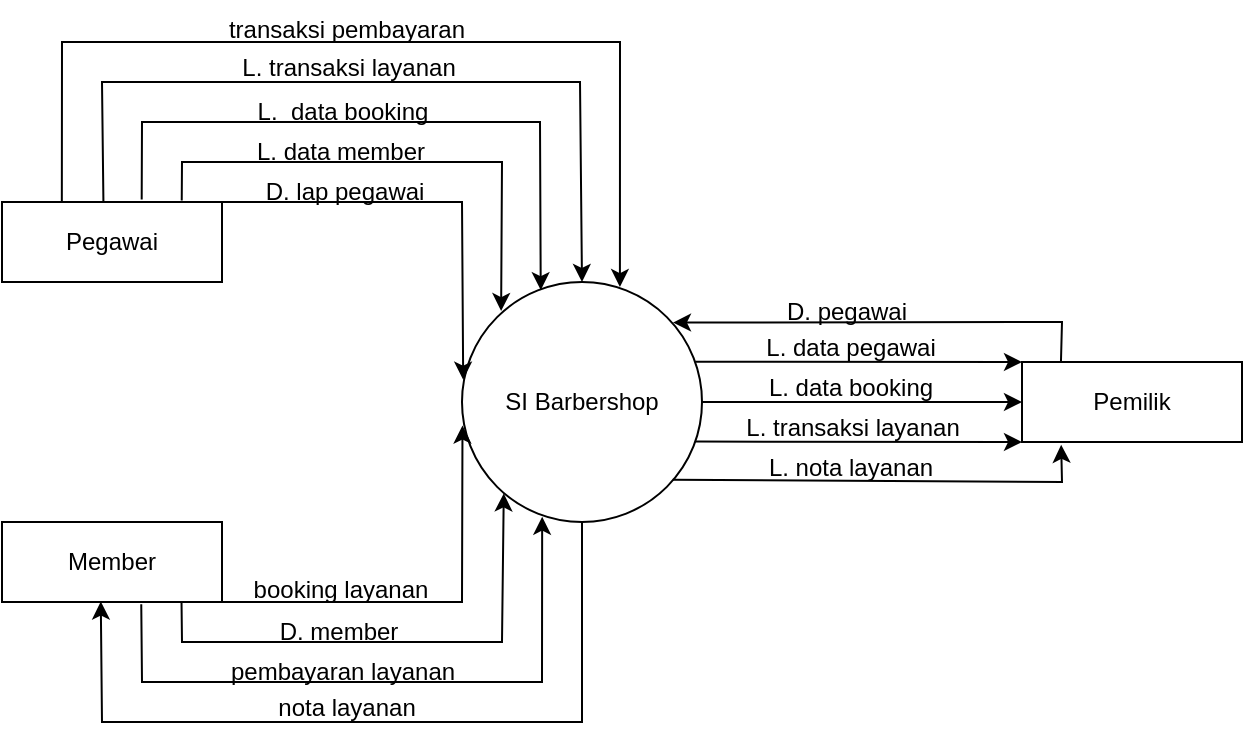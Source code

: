 <mxfile version="27.0.6">
  <diagram name="Halaman-1" id="AJIZU4uZfc5atYPycg0p">
    <mxGraphModel dx="1206" dy="585" grid="1" gridSize="10" guides="1" tooltips="1" connect="1" arrows="1" fold="1" page="1" pageScale="1" pageWidth="827" pageHeight="1169" math="0" shadow="0">
      <root>
        <mxCell id="0" />
        <mxCell id="1" parent="0" />
        <mxCell id="8uF3iyZKsHIv3o5QH_9D-1" value="SI Barbershop" style="ellipse;whiteSpace=wrap;html=1;" parent="1" vertex="1">
          <mxGeometry x="360" y="320" width="120" height="120" as="geometry" />
        </mxCell>
        <mxCell id="8uF3iyZKsHIv3o5QH_9D-2" value="Pemilik" style="rounded=0;whiteSpace=wrap;html=1;" parent="1" vertex="1">
          <mxGeometry x="640" y="360" width="110" height="40" as="geometry" />
        </mxCell>
        <mxCell id="8uF3iyZKsHIv3o5QH_9D-3" value="Member" style="rounded=0;whiteSpace=wrap;html=1;" parent="1" vertex="1">
          <mxGeometry x="130" y="440" width="110" height="40" as="geometry" />
        </mxCell>
        <mxCell id="8uF3iyZKsHIv3o5QH_9D-4" value="Pegawai" style="rounded=0;whiteSpace=wrap;html=1;" parent="1" vertex="1">
          <mxGeometry x="130" y="280" width="110" height="40" as="geometry" />
        </mxCell>
        <mxCell id="DVV2Bt_BINwR5UdfZRTo-6" value="D. lap pegawai" style="text;html=1;align=center;verticalAlign=middle;resizable=0;points=[];autosize=1;strokeColor=none;fillColor=none;" vertex="1" parent="1">
          <mxGeometry x="251" y="260" width="100" height="30" as="geometry" />
        </mxCell>
        <mxCell id="DVV2Bt_BINwR5UdfZRTo-13" value="transaksi pembayaran" style="text;html=1;align=center;verticalAlign=middle;resizable=0;points=[];autosize=1;strokeColor=none;fillColor=none;" vertex="1" parent="1">
          <mxGeometry x="232" y="179" width="140" height="30" as="geometry" />
        </mxCell>
        <mxCell id="DVV2Bt_BINwR5UdfZRTo-15" value="L. transaksi layanan" style="text;html=1;align=center;verticalAlign=middle;resizable=0;points=[];autosize=1;strokeColor=none;fillColor=none;" vertex="1" parent="1">
          <mxGeometry x="238" y="198" width="130" height="30" as="geometry" />
        </mxCell>
        <mxCell id="DVV2Bt_BINwR5UdfZRTo-16" value="L.&amp;nbsp; data booking" style="text;html=1;align=center;verticalAlign=middle;resizable=0;points=[];autosize=1;strokeColor=none;fillColor=none;" vertex="1" parent="1">
          <mxGeometry x="245" y="220" width="110" height="30" as="geometry" />
        </mxCell>
        <mxCell id="DVV2Bt_BINwR5UdfZRTo-17" value="L. data member" style="text;html=1;align=center;verticalAlign=middle;resizable=0;points=[];autosize=1;strokeColor=none;fillColor=none;" vertex="1" parent="1">
          <mxGeometry x="244" y="240" width="110" height="30" as="geometry" />
        </mxCell>
        <mxCell id="DVV2Bt_BINwR5UdfZRTo-18" value="" style="endArrow=classic;html=1;rounded=0;exitX=0.817;exitY=-0.018;exitDx=0;exitDy=0;exitPerimeter=0;entryX=0.163;entryY=0.121;entryDx=0;entryDy=0;entryPerimeter=0;" edge="1" parent="1" source="8uF3iyZKsHIv3o5QH_9D-4" target="8uF3iyZKsHIv3o5QH_9D-1">
          <mxGeometry width="50" height="50" relative="1" as="geometry">
            <mxPoint x="380" y="260" as="sourcePoint" />
            <mxPoint x="430" y="210" as="targetPoint" />
            <Array as="points">
              <mxPoint x="220" y="260" />
              <mxPoint x="380" y="260" />
            </Array>
          </mxGeometry>
        </mxCell>
        <mxCell id="DVV2Bt_BINwR5UdfZRTo-19" value="" style="endArrow=classic;html=1;rounded=0;exitX=0.635;exitY=-0.032;exitDx=0;exitDy=0;exitPerimeter=0;entryX=0.328;entryY=0.034;entryDx=0;entryDy=0;entryPerimeter=0;" edge="1" parent="1" source="8uF3iyZKsHIv3o5QH_9D-4" target="8uF3iyZKsHIv3o5QH_9D-1">
          <mxGeometry width="50" height="50" relative="1" as="geometry">
            <mxPoint x="239" y="259" as="sourcePoint" />
            <mxPoint x="399" y="315" as="targetPoint" />
            <Array as="points">
              <mxPoint x="200" y="240" />
              <mxPoint x="239" y="240" />
              <mxPoint x="399" y="240" />
            </Array>
          </mxGeometry>
        </mxCell>
        <mxCell id="DVV2Bt_BINwR5UdfZRTo-20" value="" style="endArrow=classic;html=1;rounded=0;exitX=0.461;exitY=-0.003;exitDx=0;exitDy=0;exitPerimeter=0;entryX=0.5;entryY=0;entryDx=0;entryDy=0;" edge="1" parent="1" source="8uF3iyZKsHIv3o5QH_9D-4" target="8uF3iyZKsHIv3o5QH_9D-1">
          <mxGeometry width="50" height="50" relative="1" as="geometry">
            <mxPoint x="220" y="259" as="sourcePoint" />
            <mxPoint x="419" y="304" as="targetPoint" />
            <Array as="points">
              <mxPoint x="180" y="220" />
              <mxPoint x="220" y="220" />
              <mxPoint x="259" y="220" />
              <mxPoint x="419" y="220" />
            </Array>
          </mxGeometry>
        </mxCell>
        <mxCell id="DVV2Bt_BINwR5UdfZRTo-23" value="" style="endArrow=classic;html=1;rounded=0;exitX=0.272;exitY=0;exitDx=0;exitDy=0;entryX=0.658;entryY=0.021;entryDx=0;entryDy=0;entryPerimeter=0;exitPerimeter=0;" edge="1" parent="1" source="8uF3iyZKsHIv3o5QH_9D-4" target="8uF3iyZKsHIv3o5QH_9D-1">
          <mxGeometry width="50" height="50" relative="1" as="geometry">
            <mxPoint x="260" y="280" as="sourcePoint" />
            <mxPoint x="310" y="230" as="targetPoint" />
            <Array as="points">
              <mxPoint x="160" y="200" />
              <mxPoint x="439" y="200" />
            </Array>
          </mxGeometry>
        </mxCell>
        <mxCell id="DVV2Bt_BINwR5UdfZRTo-25" value="" style="endArrow=classic;html=1;rounded=0;entryX=0.005;entryY=0.407;entryDx=0;entryDy=0;entryPerimeter=0;exitX=1;exitY=0;exitDx=0;exitDy=0;" edge="1" parent="1" source="8uF3iyZKsHIv3o5QH_9D-4" target="8uF3iyZKsHIv3o5QH_9D-1">
          <mxGeometry width="50" height="50" relative="1" as="geometry">
            <mxPoint x="270" y="350" as="sourcePoint" />
            <mxPoint x="250" y="330" as="targetPoint" />
            <Array as="points">
              <mxPoint x="360" y="280" />
            </Array>
          </mxGeometry>
        </mxCell>
        <mxCell id="DVV2Bt_BINwR5UdfZRTo-31" value="" style="endArrow=classic;html=1;rounded=0;exitX=1;exitY=1;exitDx=0;exitDy=0;entryX=0.002;entryY=0.598;entryDx=0;entryDy=0;entryPerimeter=0;" edge="1" parent="1" source="8uF3iyZKsHIv3o5QH_9D-3" target="8uF3iyZKsHIv3o5QH_9D-1">
          <mxGeometry width="50" height="50" relative="1" as="geometry">
            <mxPoint x="322" y="520" as="sourcePoint" />
            <mxPoint x="372" y="470" as="targetPoint" />
            <Array as="points">
              <mxPoint x="360" y="480" />
            </Array>
          </mxGeometry>
        </mxCell>
        <mxCell id="DVV2Bt_BINwR5UdfZRTo-32" value="" style="endArrow=classic;html=1;rounded=0;exitX=0.816;exitY=0.996;exitDx=0;exitDy=0;exitPerimeter=0;entryX=0.174;entryY=0.881;entryDx=0;entryDy=0;entryPerimeter=0;" edge="1" parent="1" source="8uF3iyZKsHIv3o5QH_9D-3" target="8uF3iyZKsHIv3o5QH_9D-1">
          <mxGeometry width="50" height="50" relative="1" as="geometry">
            <mxPoint x="220" y="550" as="sourcePoint" />
            <mxPoint x="270" y="500" as="targetPoint" />
            <Array as="points">
              <mxPoint x="220" y="500" />
              <mxPoint x="380" y="500" />
            </Array>
          </mxGeometry>
        </mxCell>
        <mxCell id="DVV2Bt_BINwR5UdfZRTo-33" value="" style="endArrow=classic;html=1;rounded=0;exitX=0.633;exitY=1.028;exitDx=0;exitDy=0;exitPerimeter=0;entryX=0.334;entryY=0.978;entryDx=0;entryDy=0;entryPerimeter=0;" edge="1" parent="1" source="8uF3iyZKsHIv3o5QH_9D-3" target="8uF3iyZKsHIv3o5QH_9D-1">
          <mxGeometry width="50" height="50" relative="1" as="geometry">
            <mxPoint x="220" y="550" as="sourcePoint" />
            <mxPoint x="270" y="500" as="targetPoint" />
            <Array as="points">
              <mxPoint x="200" y="520" />
              <mxPoint x="400" y="520" />
            </Array>
          </mxGeometry>
        </mxCell>
        <mxCell id="DVV2Bt_BINwR5UdfZRTo-34" value="" style="endArrow=classic;html=1;rounded=0;entryX=0.449;entryY=0.994;entryDx=0;entryDy=0;entryPerimeter=0;exitX=0.5;exitY=1;exitDx=0;exitDy=0;" edge="1" parent="1" source="8uF3iyZKsHIv3o5QH_9D-1" target="8uF3iyZKsHIv3o5QH_9D-3">
          <mxGeometry width="50" height="50" relative="1" as="geometry">
            <mxPoint x="180" y="540" as="sourcePoint" />
            <mxPoint x="310" y="430" as="targetPoint" />
            <Array as="points">
              <mxPoint x="420" y="540" />
              <mxPoint x="180" y="540" />
            </Array>
          </mxGeometry>
        </mxCell>
        <mxCell id="DVV2Bt_BINwR5UdfZRTo-35" value="nota layanan" style="text;html=1;align=center;verticalAlign=middle;resizable=0;points=[];autosize=1;strokeColor=none;fillColor=none;" vertex="1" parent="1">
          <mxGeometry x="257" y="518" width="90" height="30" as="geometry" />
        </mxCell>
        <mxCell id="DVV2Bt_BINwR5UdfZRTo-36" value="booking layanan" style="text;html=1;align=center;verticalAlign=middle;resizable=0;points=[];autosize=1;strokeColor=none;fillColor=none;" vertex="1" parent="1">
          <mxGeometry x="244" y="459" width="110" height="30" as="geometry" />
        </mxCell>
        <mxCell id="DVV2Bt_BINwR5UdfZRTo-37" value="D. member" style="text;html=1;align=center;verticalAlign=middle;resizable=0;points=[];autosize=1;strokeColor=none;fillColor=none;" vertex="1" parent="1">
          <mxGeometry x="258" y="480" width="80" height="30" as="geometry" />
        </mxCell>
        <mxCell id="DVV2Bt_BINwR5UdfZRTo-38" value="pembayaran layanan" style="text;html=1;align=center;verticalAlign=middle;resizable=0;points=[];autosize=1;strokeColor=none;fillColor=none;" vertex="1" parent="1">
          <mxGeometry x="230" y="500" width="140" height="30" as="geometry" />
        </mxCell>
        <mxCell id="DVV2Bt_BINwR5UdfZRTo-41" value="" style="endArrow=classic;html=1;rounded=0;entryX=0.879;entryY=0.169;entryDx=0;entryDy=0;entryPerimeter=0;exitX=0.177;exitY=0.002;exitDx=0;exitDy=0;exitPerimeter=0;" edge="1" parent="1" source="8uF3iyZKsHIv3o5QH_9D-2" target="8uF3iyZKsHIv3o5QH_9D-1">
          <mxGeometry width="50" height="50" relative="1" as="geometry">
            <mxPoint x="590" y="410" as="sourcePoint" />
            <mxPoint x="640" y="360" as="targetPoint" />
            <Array as="points">
              <mxPoint x="660" y="340" />
            </Array>
          </mxGeometry>
        </mxCell>
        <mxCell id="DVV2Bt_BINwR5UdfZRTo-42" value="" style="endArrow=classic;html=1;rounded=0;exitX=0.972;exitY=0.332;exitDx=0;exitDy=0;exitPerimeter=0;" edge="1" parent="1" source="8uF3iyZKsHIv3o5QH_9D-1">
          <mxGeometry width="50" height="50" relative="1" as="geometry">
            <mxPoint x="590" y="410" as="sourcePoint" />
            <mxPoint x="640" y="360" as="targetPoint" />
          </mxGeometry>
        </mxCell>
        <mxCell id="DVV2Bt_BINwR5UdfZRTo-43" value="" style="endArrow=classic;html=1;rounded=0;exitX=1;exitY=0.5;exitDx=0;exitDy=0;entryX=0;entryY=0.5;entryDx=0;entryDy=0;" edge="1" parent="1" source="8uF3iyZKsHIv3o5QH_9D-1" target="8uF3iyZKsHIv3o5QH_9D-2">
          <mxGeometry width="50" height="50" relative="1" as="geometry">
            <mxPoint x="570" y="420" as="sourcePoint" />
            <mxPoint x="620" y="370" as="targetPoint" />
          </mxGeometry>
        </mxCell>
        <mxCell id="DVV2Bt_BINwR5UdfZRTo-44" value="" style="endArrow=classic;html=1;rounded=0;exitX=0.972;exitY=0.665;exitDx=0;exitDy=0;exitPerimeter=0;entryX=0;entryY=1;entryDx=0;entryDy=0;" edge="1" parent="1" source="8uF3iyZKsHIv3o5QH_9D-1" target="8uF3iyZKsHIv3o5QH_9D-2">
          <mxGeometry width="50" height="50" relative="1" as="geometry">
            <mxPoint x="590" y="410" as="sourcePoint" />
            <mxPoint x="640" y="360" as="targetPoint" />
          </mxGeometry>
        </mxCell>
        <mxCell id="DVV2Bt_BINwR5UdfZRTo-45" value="" style="endArrow=classic;html=1;rounded=0;exitX=0.878;exitY=0.824;exitDx=0;exitDy=0;exitPerimeter=0;entryX=0.178;entryY=1.035;entryDx=0;entryDy=0;entryPerimeter=0;" edge="1" parent="1" source="8uF3iyZKsHIv3o5QH_9D-1" target="8uF3iyZKsHIv3o5QH_9D-2">
          <mxGeometry width="50" height="50" relative="1" as="geometry">
            <mxPoint x="590" y="410" as="sourcePoint" />
            <mxPoint x="640" y="360" as="targetPoint" />
            <Array as="points">
              <mxPoint x="660" y="420" />
            </Array>
          </mxGeometry>
        </mxCell>
        <mxCell id="DVV2Bt_BINwR5UdfZRTo-46" value="D. pegawai" style="text;html=1;align=center;verticalAlign=middle;resizable=0;points=[];autosize=1;strokeColor=none;fillColor=none;" vertex="1" parent="1">
          <mxGeometry x="512" y="320" width="80" height="30" as="geometry" />
        </mxCell>
        <mxCell id="DVV2Bt_BINwR5UdfZRTo-47" value="L. data pegawai" style="text;html=1;align=center;verticalAlign=middle;resizable=0;points=[];autosize=1;strokeColor=none;fillColor=none;" vertex="1" parent="1">
          <mxGeometry x="499" y="338" width="110" height="30" as="geometry" />
        </mxCell>
        <mxCell id="DVV2Bt_BINwR5UdfZRTo-48" value="L. data booking" style="text;html=1;align=center;verticalAlign=middle;resizable=0;points=[];autosize=1;strokeColor=none;fillColor=none;" vertex="1" parent="1">
          <mxGeometry x="499" y="358" width="110" height="30" as="geometry" />
        </mxCell>
        <mxCell id="DVV2Bt_BINwR5UdfZRTo-49" value="L. transaksi layanan" style="text;html=1;align=center;verticalAlign=middle;resizable=0;points=[];autosize=1;strokeColor=none;fillColor=none;" vertex="1" parent="1">
          <mxGeometry x="490" y="378" width="130" height="30" as="geometry" />
        </mxCell>
        <mxCell id="DVV2Bt_BINwR5UdfZRTo-50" value="L. nota layanan" style="text;html=1;align=center;verticalAlign=middle;resizable=0;points=[];autosize=1;strokeColor=none;fillColor=none;" vertex="1" parent="1">
          <mxGeometry x="499" y="398" width="110" height="30" as="geometry" />
        </mxCell>
      </root>
    </mxGraphModel>
  </diagram>
</mxfile>
